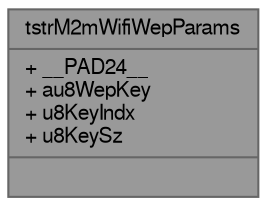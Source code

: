 digraph "tstrM2mWifiWepParams"
{
 // LATEX_PDF_SIZE
  bgcolor="transparent";
  edge [fontname=FreeSans,fontsize=10,labelfontname=FreeSans,labelfontsize=10];
  node [fontname=FreeSans,fontsize=10,shape=box,height=0.2,width=0.4];
  Node1 [shape=record,label="{tstrM2mWifiWepParams\n|+ __PAD24__\l+ au8WepKey\l+ u8KeyIndx\l+ u8KeySz\l|}",height=0.2,width=0.4,color="gray40", fillcolor="grey60", style="filled", fontcolor="black",tooltip=" "];
}
